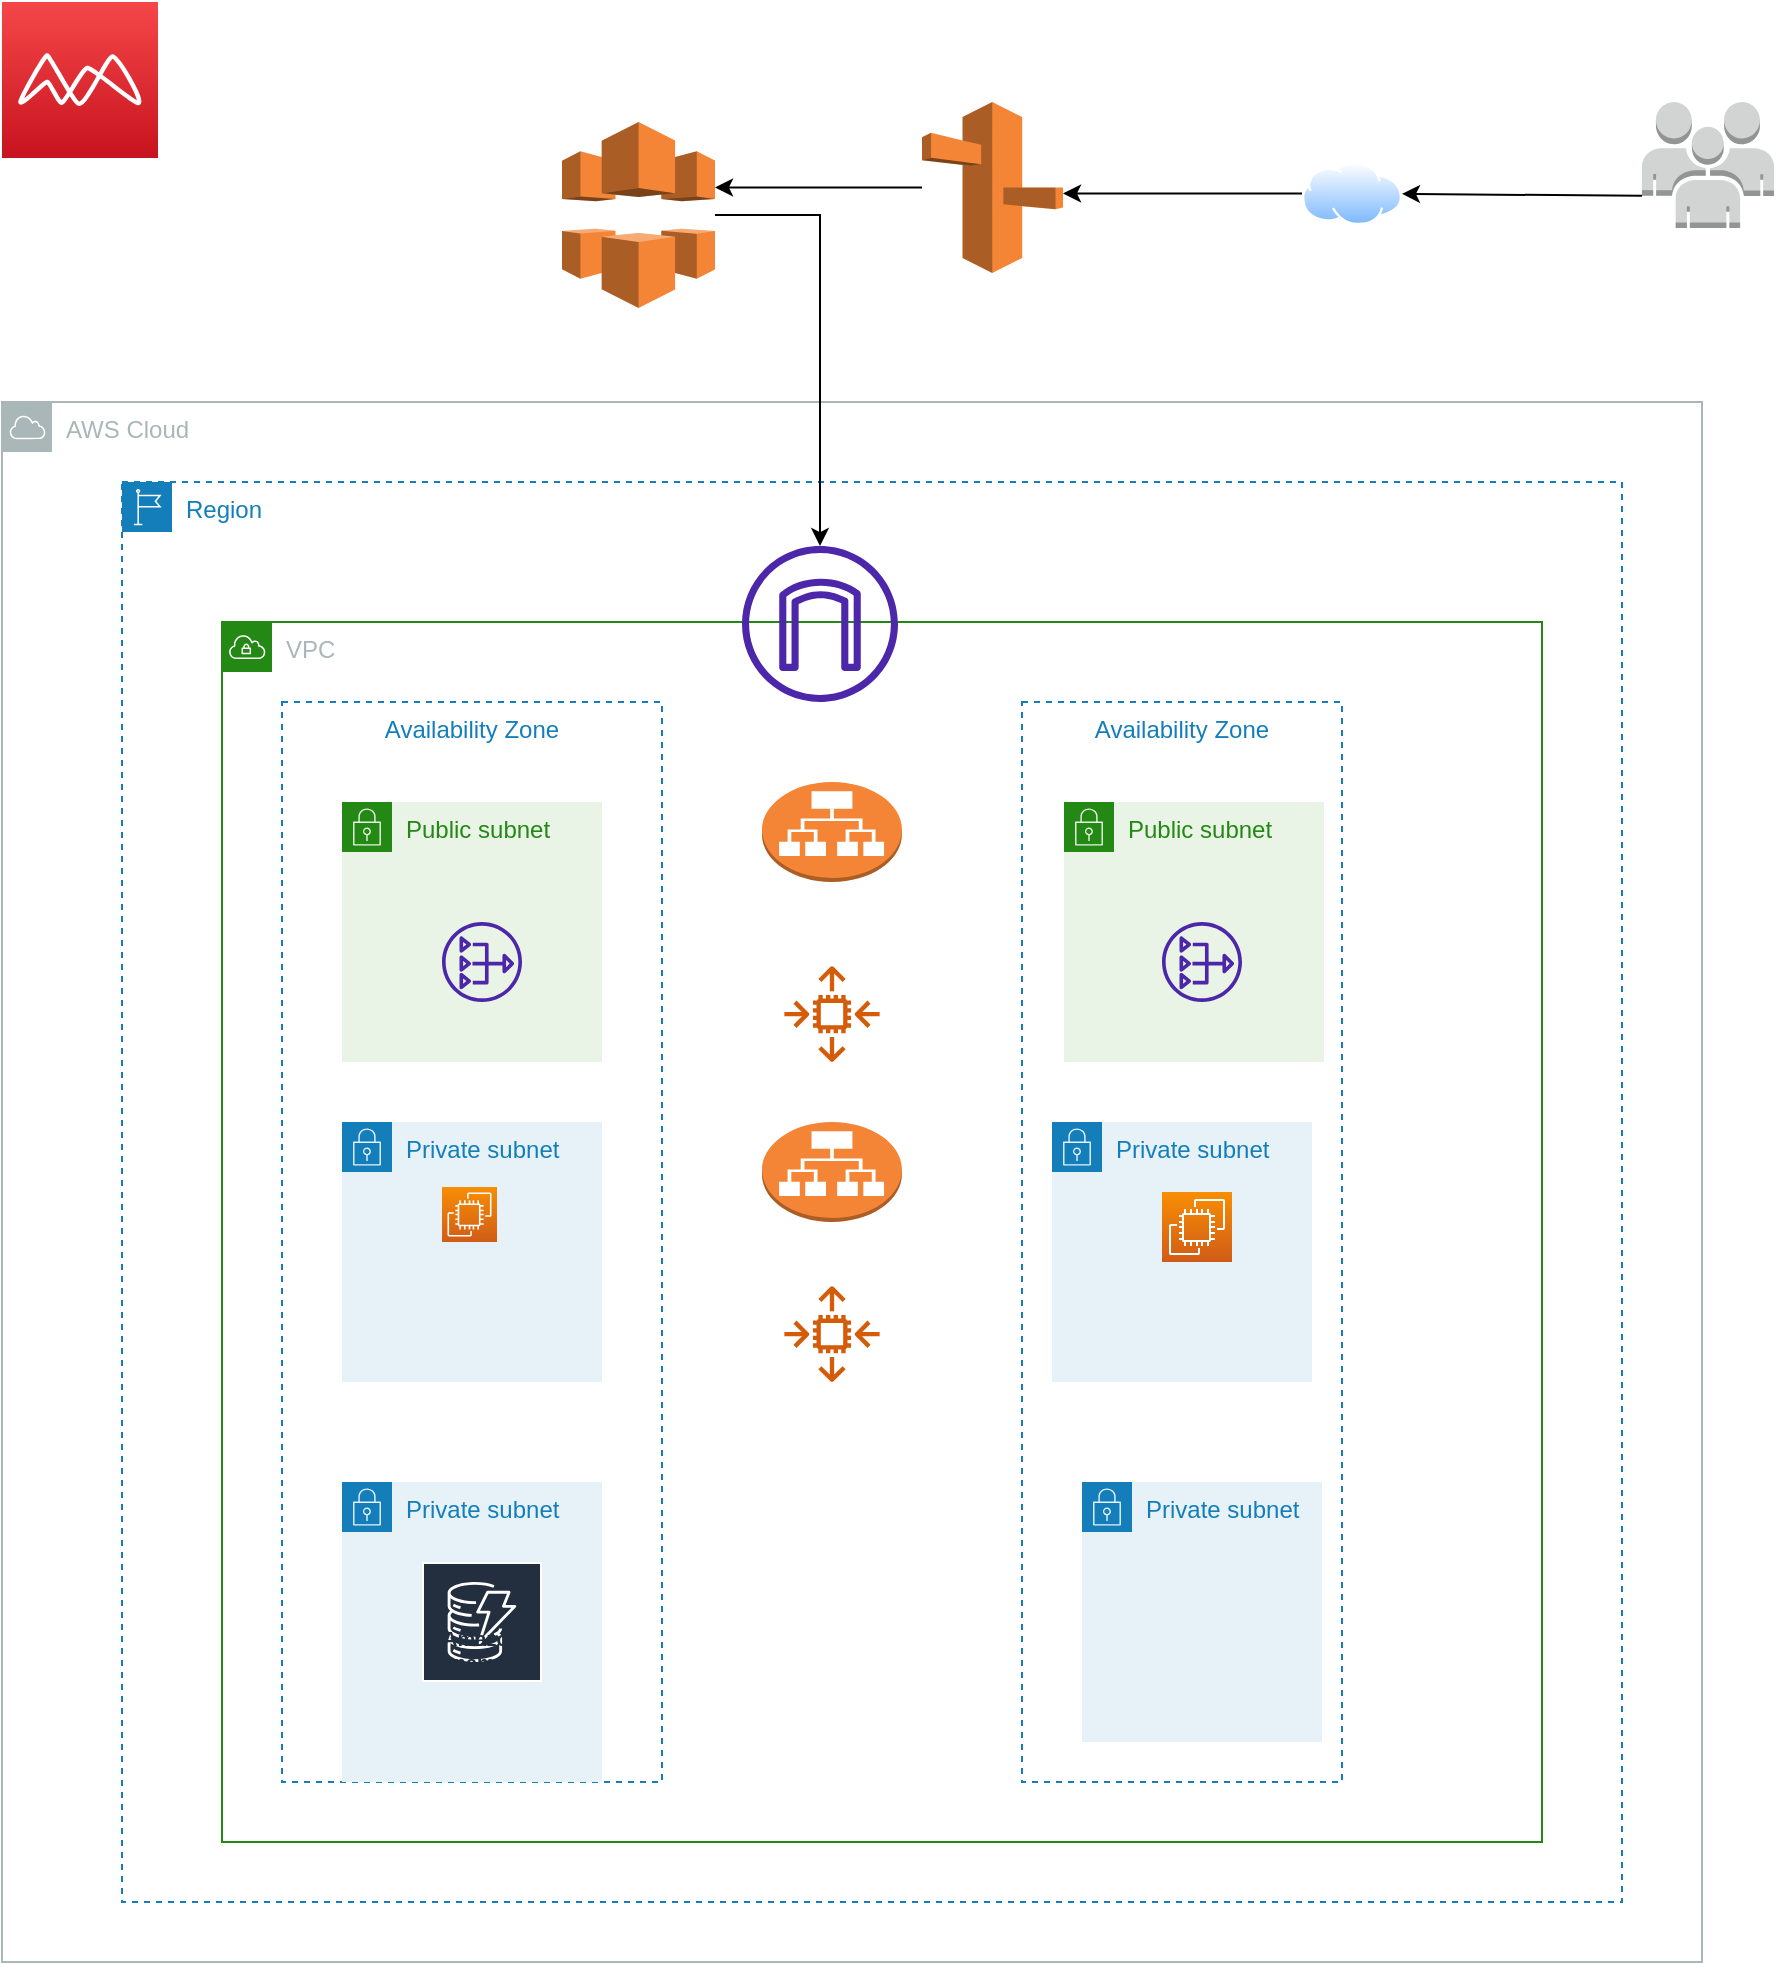 <mxfile version="20.8.20" type="github">
  <diagram name="Page-1" id="NLxuogxuORr8oeoWK63m">
    <mxGraphModel dx="1050" dy="1673" grid="1" gridSize="10" guides="1" tooltips="1" connect="1" arrows="1" fold="1" page="1" pageScale="1" pageWidth="850" pageHeight="1100" math="0" shadow="0">
      <root>
        <mxCell id="0" />
        <mxCell id="1" parent="0" />
        <mxCell id="YuFi27t8_82pa06BYhjL-1" value="AWS Cloud" style="sketch=0;outlineConnect=0;gradientColor=none;html=1;whiteSpace=wrap;fontSize=12;fontStyle=0;shape=mxgraph.aws4.group;grIcon=mxgraph.aws4.group_aws_cloud;strokeColor=#AAB7B8;fillColor=none;verticalAlign=top;align=left;spacingLeft=30;fontColor=#AAB7B8;dashed=0;" vertex="1" parent="1">
          <mxGeometry width="850" height="780" as="geometry" />
        </mxCell>
        <mxCell id="YuFi27t8_82pa06BYhjL-2" value="Region" style="points=[[0,0],[0.25,0],[0.5,0],[0.75,0],[1,0],[1,0.25],[1,0.5],[1,0.75],[1,1],[0.75,1],[0.5,1],[0.25,1],[0,1],[0,0.75],[0,0.5],[0,0.25]];outlineConnect=0;gradientColor=none;html=1;whiteSpace=wrap;fontSize=12;fontStyle=0;container=1;pointerEvents=0;collapsible=0;recursiveResize=0;shape=mxgraph.aws4.group;grIcon=mxgraph.aws4.group_region;strokeColor=#147EBA;fillColor=none;verticalAlign=top;align=left;spacingLeft=30;fontColor=#147EBA;dashed=1;" vertex="1" parent="1">
          <mxGeometry x="60" y="40" width="750" height="710" as="geometry" />
        </mxCell>
        <mxCell id="YuFi27t8_82pa06BYhjL-3" value="VPC" style="points=[[0,0],[0.25,0],[0.5,0],[0.75,0],[1,0],[1,0.25],[1,0.5],[1,0.75],[1,1],[0.75,1],[0.5,1],[0.25,1],[0,1],[0,0.75],[0,0.5],[0,0.25]];outlineConnect=0;gradientColor=none;html=1;whiteSpace=wrap;fontSize=12;fontStyle=0;container=1;pointerEvents=0;collapsible=0;recursiveResize=0;shape=mxgraph.aws4.group;grIcon=mxgraph.aws4.group_vpc;strokeColor=#248814;fillColor=none;verticalAlign=top;align=left;spacingLeft=30;fontColor=#AAB7B8;dashed=0;" vertex="1" parent="YuFi27t8_82pa06BYhjL-2">
          <mxGeometry x="50" y="70" width="660" height="610" as="geometry" />
        </mxCell>
        <mxCell id="YuFi27t8_82pa06BYhjL-5" value="Availability Zone" style="fillColor=none;strokeColor=#147EBA;dashed=1;verticalAlign=top;fontStyle=0;fontColor=#147EBA;" vertex="1" parent="YuFi27t8_82pa06BYhjL-3">
          <mxGeometry x="400" y="40" width="160" height="540" as="geometry" />
        </mxCell>
        <mxCell id="YuFi27t8_82pa06BYhjL-17" value="Availability Zone" style="fillColor=none;strokeColor=#147EBA;dashed=1;verticalAlign=top;fontStyle=0;fontColor=#147EBA;" vertex="1" parent="YuFi27t8_82pa06BYhjL-3">
          <mxGeometry x="30" y="40" width="190" height="540" as="geometry" />
        </mxCell>
        <mxCell id="YuFi27t8_82pa06BYhjL-18" value="Public subnet" style="points=[[0,0],[0.25,0],[0.5,0],[0.75,0],[1,0],[1,0.25],[1,0.5],[1,0.75],[1,1],[0.75,1],[0.5,1],[0.25,1],[0,1],[0,0.75],[0,0.5],[0,0.25]];outlineConnect=0;gradientColor=none;html=1;whiteSpace=wrap;fontSize=12;fontStyle=0;container=1;pointerEvents=0;collapsible=0;recursiveResize=0;shape=mxgraph.aws4.group;grIcon=mxgraph.aws4.group_security_group;grStroke=0;strokeColor=#248814;fillColor=#E9F3E6;verticalAlign=top;align=left;spacingLeft=30;fontColor=#248814;dashed=0;" vertex="1" parent="YuFi27t8_82pa06BYhjL-3">
          <mxGeometry x="60" y="90" width="130" height="130" as="geometry" />
        </mxCell>
        <mxCell id="YuFi27t8_82pa06BYhjL-21" value="Public subnet" style="points=[[0,0],[0.25,0],[0.5,0],[0.75,0],[1,0],[1,0.25],[1,0.5],[1,0.75],[1,1],[0.75,1],[0.5,1],[0.25,1],[0,1],[0,0.75],[0,0.5],[0,0.25]];outlineConnect=0;gradientColor=none;html=1;whiteSpace=wrap;fontSize=12;fontStyle=0;container=1;pointerEvents=0;collapsible=0;recursiveResize=0;shape=mxgraph.aws4.group;grIcon=mxgraph.aws4.group_security_group;grStroke=0;strokeColor=#248814;fillColor=#E9F3E6;verticalAlign=top;align=left;spacingLeft=30;fontColor=#248814;dashed=0;" vertex="1" parent="YuFi27t8_82pa06BYhjL-3">
          <mxGeometry x="421" y="90" width="130" height="130" as="geometry" />
        </mxCell>
        <mxCell id="YuFi27t8_82pa06BYhjL-22" value="Private subnet" style="points=[[0,0],[0.25,0],[0.5,0],[0.75,0],[1,0],[1,0.25],[1,0.5],[1,0.75],[1,1],[0.75,1],[0.5,1],[0.25,1],[0,1],[0,0.75],[0,0.5],[0,0.25]];outlineConnect=0;gradientColor=none;html=1;whiteSpace=wrap;fontSize=12;fontStyle=0;container=1;pointerEvents=0;collapsible=0;recursiveResize=0;shape=mxgraph.aws4.group;grIcon=mxgraph.aws4.group_security_group;grStroke=0;strokeColor=#147EBA;fillColor=#E6F2F8;verticalAlign=top;align=left;spacingLeft=30;fontColor=#147EBA;dashed=0;" vertex="1" parent="YuFi27t8_82pa06BYhjL-3">
          <mxGeometry x="60" y="250" width="130" height="130" as="geometry" />
        </mxCell>
        <mxCell id="YuFi27t8_82pa06BYhjL-29" value="" style="sketch=0;points=[[0,0,0],[0.25,0,0],[0.5,0,0],[0.75,0,0],[1,0,0],[0,1,0],[0.25,1,0],[0.5,1,0],[0.75,1,0],[1,1,0],[0,0.25,0],[0,0.5,0],[0,0.75,0],[1,0.25,0],[1,0.5,0],[1,0.75,0]];outlineConnect=0;fontColor=#232F3E;gradientColor=#F78E04;gradientDirection=north;fillColor=#D05C17;strokeColor=#ffffff;dashed=0;verticalLabelPosition=bottom;verticalAlign=top;align=center;html=1;fontSize=12;fontStyle=0;aspect=fixed;shape=mxgraph.aws4.resourceIcon;resIcon=mxgraph.aws4.ec2;" vertex="1" parent="YuFi27t8_82pa06BYhjL-22">
          <mxGeometry x="50" y="32.5" width="27.5" height="27.5" as="geometry" />
        </mxCell>
        <mxCell id="YuFi27t8_82pa06BYhjL-23" value="Private subnet" style="points=[[0,0],[0.25,0],[0.5,0],[0.75,0],[1,0],[1,0.25],[1,0.5],[1,0.75],[1,1],[0.75,1],[0.5,1],[0.25,1],[0,1],[0,0.75],[0,0.5],[0,0.25]];outlineConnect=0;gradientColor=none;html=1;whiteSpace=wrap;fontSize=12;fontStyle=0;container=1;pointerEvents=0;collapsible=0;recursiveResize=0;shape=mxgraph.aws4.group;grIcon=mxgraph.aws4.group_security_group;grStroke=0;strokeColor=#147EBA;fillColor=#E6F2F8;verticalAlign=top;align=left;spacingLeft=30;fontColor=#147EBA;dashed=0;" vertex="1" parent="YuFi27t8_82pa06BYhjL-3">
          <mxGeometry x="415" y="250" width="130" height="130" as="geometry" />
        </mxCell>
        <mxCell id="YuFi27t8_82pa06BYhjL-25" value="Private subnet" style="points=[[0,0],[0.25,0],[0.5,0],[0.75,0],[1,0],[1,0.25],[1,0.5],[1,0.75],[1,1],[0.75,1],[0.5,1],[0.25,1],[0,1],[0,0.75],[0,0.5],[0,0.25]];outlineConnect=0;gradientColor=none;html=1;whiteSpace=wrap;fontSize=12;fontStyle=0;container=1;pointerEvents=0;collapsible=0;recursiveResize=0;shape=mxgraph.aws4.group;grIcon=mxgraph.aws4.group_security_group;grStroke=0;strokeColor=#147EBA;fillColor=#E6F2F8;verticalAlign=top;align=left;spacingLeft=30;fontColor=#147EBA;dashed=0;" vertex="1" parent="YuFi27t8_82pa06BYhjL-3">
          <mxGeometry x="60" y="430" width="130" height="150" as="geometry" />
        </mxCell>
        <mxCell id="YuFi27t8_82pa06BYhjL-31" value="Amazon DynamoDB" style="sketch=0;outlineConnect=0;fontColor=#232F3E;gradientColor=none;strokeColor=#ffffff;fillColor=#232F3E;dashed=0;verticalLabelPosition=middle;verticalAlign=bottom;align=center;html=1;whiteSpace=wrap;fontSize=10;fontStyle=1;spacing=3;shape=mxgraph.aws4.productIcon;prIcon=mxgraph.aws4.dynamodb;" vertex="1" parent="YuFi27t8_82pa06BYhjL-25">
          <mxGeometry x="40" y="40" width="60" height="60" as="geometry" />
        </mxCell>
        <mxCell id="YuFi27t8_82pa06BYhjL-26" value="Private subnet" style="points=[[0,0],[0.25,0],[0.5,0],[0.75,0],[1,0],[1,0.25],[1,0.5],[1,0.75],[1,1],[0.75,1],[0.5,1],[0.25,1],[0,1],[0,0.75],[0,0.5],[0,0.25]];outlineConnect=0;gradientColor=none;html=1;whiteSpace=wrap;fontSize=12;fontStyle=0;container=1;pointerEvents=0;collapsible=0;recursiveResize=0;shape=mxgraph.aws4.group;grIcon=mxgraph.aws4.group_security_group;grStroke=0;strokeColor=#147EBA;fillColor=#E6F2F8;verticalAlign=top;align=left;spacingLeft=30;fontColor=#147EBA;dashed=0;" vertex="1" parent="YuFi27t8_82pa06BYhjL-3">
          <mxGeometry x="430" y="430" width="120" height="130" as="geometry" />
        </mxCell>
        <mxCell id="YuFi27t8_82pa06BYhjL-27" value="" style="sketch=0;outlineConnect=0;fontColor=#232F3E;gradientColor=none;fillColor=#4D27AA;strokeColor=none;dashed=0;verticalLabelPosition=bottom;verticalAlign=top;align=center;html=1;fontSize=12;fontStyle=0;aspect=fixed;pointerEvents=1;shape=mxgraph.aws4.nat_gateway;" vertex="1" parent="YuFi27t8_82pa06BYhjL-3">
          <mxGeometry x="110" y="150" width="40" height="40" as="geometry" />
        </mxCell>
        <mxCell id="YuFi27t8_82pa06BYhjL-28" value="" style="sketch=0;outlineConnect=0;fontColor=#232F3E;gradientColor=none;fillColor=#4D27AA;strokeColor=none;dashed=0;verticalLabelPosition=bottom;verticalAlign=top;align=center;html=1;fontSize=12;fontStyle=0;aspect=fixed;pointerEvents=1;shape=mxgraph.aws4.nat_gateway;" vertex="1" parent="YuFi27t8_82pa06BYhjL-3">
          <mxGeometry x="470" y="150" width="40" height="40" as="geometry" />
        </mxCell>
        <mxCell id="YuFi27t8_82pa06BYhjL-30" value="" style="sketch=0;points=[[0,0,0],[0.25,0,0],[0.5,0,0],[0.75,0,0],[1,0,0],[0,1,0],[0.25,1,0],[0.5,1,0],[0.75,1,0],[1,1,0],[0,0.25,0],[0,0.5,0],[0,0.75,0],[1,0.25,0],[1,0.5,0],[1,0.75,0]];outlineConnect=0;fontColor=#232F3E;gradientColor=#F78E04;gradientDirection=north;fillColor=#D05C17;strokeColor=#ffffff;dashed=0;verticalLabelPosition=bottom;verticalAlign=top;align=center;html=1;fontSize=12;fontStyle=0;aspect=fixed;shape=mxgraph.aws4.resourceIcon;resIcon=mxgraph.aws4.ec2;" vertex="1" parent="YuFi27t8_82pa06BYhjL-3">
          <mxGeometry x="470" y="285" width="35" height="35" as="geometry" />
        </mxCell>
        <mxCell id="YuFi27t8_82pa06BYhjL-38" value="" style="sketch=0;outlineConnect=0;fontColor=#232F3E;gradientColor=none;fillColor=#D45B07;strokeColor=none;dashed=0;verticalLabelPosition=bottom;verticalAlign=top;align=center;html=1;fontSize=12;fontStyle=0;aspect=fixed;pointerEvents=1;shape=mxgraph.aws4.auto_scaling2;" vertex="1" parent="YuFi27t8_82pa06BYhjL-3">
          <mxGeometry x="281" y="172" width="48" height="48" as="geometry" />
        </mxCell>
        <mxCell id="YuFi27t8_82pa06BYhjL-39" value="" style="sketch=0;outlineConnect=0;fontColor=#232F3E;gradientColor=none;fillColor=#D45B07;strokeColor=none;dashed=0;verticalLabelPosition=bottom;verticalAlign=top;align=center;html=1;fontSize=12;fontStyle=0;aspect=fixed;pointerEvents=1;shape=mxgraph.aws4.auto_scaling2;" vertex="1" parent="YuFi27t8_82pa06BYhjL-3">
          <mxGeometry x="281" y="332" width="48" height="48" as="geometry" />
        </mxCell>
        <mxCell id="YuFi27t8_82pa06BYhjL-11" value="" style="sketch=0;outlineConnect=0;fontColor=#232F3E;gradientColor=none;fillColor=#4D27AA;strokeColor=none;dashed=0;verticalLabelPosition=bottom;verticalAlign=top;align=center;html=1;fontSize=12;fontStyle=0;aspect=fixed;pointerEvents=1;shape=mxgraph.aws4.internet_gateway;" vertex="1" parent="YuFi27t8_82pa06BYhjL-2">
          <mxGeometry x="310" y="32" width="78" height="78" as="geometry" />
        </mxCell>
        <mxCell id="YuFi27t8_82pa06BYhjL-6" value="" style="outlineConnect=0;dashed=0;verticalLabelPosition=bottom;verticalAlign=top;align=center;html=1;shape=mxgraph.aws3.users;fillColor=#D2D3D3;gradientColor=none;" vertex="1" parent="1">
          <mxGeometry x="820" y="-150" width="66" height="63" as="geometry" />
        </mxCell>
        <mxCell id="YuFi27t8_82pa06BYhjL-13" value="" style="edgeStyle=orthogonalEdgeStyle;rounded=0;orthogonalLoop=1;jettySize=auto;html=1;" edge="1" parent="1" source="YuFi27t8_82pa06BYhjL-7" target="YuFi27t8_82pa06BYhjL-8">
          <mxGeometry relative="1" as="geometry">
            <Array as="points">
              <mxPoint x="560" y="-104" />
              <mxPoint x="560" y="-104" />
            </Array>
          </mxGeometry>
        </mxCell>
        <mxCell id="YuFi27t8_82pa06BYhjL-7" value="" style="aspect=fixed;perimeter=ellipsePerimeter;html=1;align=center;shadow=0;dashed=0;spacingTop=3;image;image=img/lib/active_directory/internet_cloud.svg;" vertex="1" parent="1">
          <mxGeometry x="650" y="-120" width="50" height="31.5" as="geometry" />
        </mxCell>
        <mxCell id="YuFi27t8_82pa06BYhjL-14" value="" style="edgeStyle=orthogonalEdgeStyle;rounded=0;orthogonalLoop=1;jettySize=auto;html=1;" edge="1" parent="1" source="YuFi27t8_82pa06BYhjL-8" target="YuFi27t8_82pa06BYhjL-9">
          <mxGeometry relative="1" as="geometry">
            <Array as="points">
              <mxPoint x="380" y="-107" />
              <mxPoint x="380" y="-107" />
            </Array>
          </mxGeometry>
        </mxCell>
        <mxCell id="YuFi27t8_82pa06BYhjL-8" value="" style="outlineConnect=0;dashed=0;verticalLabelPosition=bottom;verticalAlign=top;align=center;html=1;shape=mxgraph.aws3.route_53;fillColor=#F58536;gradientColor=none;" vertex="1" parent="1">
          <mxGeometry x="460" y="-150" width="70.5" height="85.5" as="geometry" />
        </mxCell>
        <mxCell id="YuFi27t8_82pa06BYhjL-15" style="edgeStyle=orthogonalEdgeStyle;rounded=0;orthogonalLoop=1;jettySize=auto;html=1;" edge="1" parent="1" source="YuFi27t8_82pa06BYhjL-9" target="YuFi27t8_82pa06BYhjL-11">
          <mxGeometry relative="1" as="geometry" />
        </mxCell>
        <mxCell id="YuFi27t8_82pa06BYhjL-9" value="" style="outlineConnect=0;dashed=0;verticalLabelPosition=bottom;verticalAlign=top;align=center;html=1;shape=mxgraph.aws3.cloudfront;fillColor=#F58536;gradientColor=none;" vertex="1" parent="1">
          <mxGeometry x="280" y="-140" width="76.5" height="93" as="geometry" />
        </mxCell>
        <mxCell id="YuFi27t8_82pa06BYhjL-10" value="" style="sketch=0;points=[[0,0,0],[0.25,0,0],[0.5,0,0],[0.75,0,0],[1,0,0],[0,1,0],[0.25,1,0],[0.5,1,0],[0.75,1,0],[1,1,0],[0,0.25,0],[0,0.5,0],[0,0.75,0],[1,0.25,0],[1,0.5,0],[1,0.75,0]];outlineConnect=0;fontColor=#232F3E;gradientColor=#F54749;gradientDirection=north;fillColor=#C7131F;strokeColor=#ffffff;dashed=0;verticalLabelPosition=bottom;verticalAlign=top;align=center;html=1;fontSize=12;fontStyle=0;aspect=fixed;shape=mxgraph.aws4.resourceIcon;resIcon=mxgraph.aws4.macie;" vertex="1" parent="1">
          <mxGeometry y="-200" width="78" height="78" as="geometry" />
        </mxCell>
        <mxCell id="YuFi27t8_82pa06BYhjL-12" value="" style="endArrow=classic;html=1;rounded=0;exitX=0;exitY=0.745;exitDx=0;exitDy=0;exitPerimeter=0;" edge="1" parent="1" source="YuFi27t8_82pa06BYhjL-6" target="YuFi27t8_82pa06BYhjL-7">
          <mxGeometry width="50" height="50" relative="1" as="geometry">
            <mxPoint x="760" y="-88.5" as="sourcePoint" />
            <mxPoint x="810" y="-138.5" as="targetPoint" />
          </mxGeometry>
        </mxCell>
        <mxCell id="YuFi27t8_82pa06BYhjL-32" value="" style="outlineConnect=0;dashed=0;verticalLabelPosition=bottom;verticalAlign=top;align=center;html=1;shape=mxgraph.aws3.application_load_balancer;fillColor=#F58536;gradientColor=none;" vertex="1" parent="1">
          <mxGeometry x="380" y="190" width="70" height="50" as="geometry" />
        </mxCell>
        <mxCell id="YuFi27t8_82pa06BYhjL-33" value="" style="outlineConnect=0;dashed=0;verticalLabelPosition=bottom;verticalAlign=top;align=center;html=1;shape=mxgraph.aws3.application_load_balancer;fillColor=#F58536;gradientColor=none;" vertex="1" parent="1">
          <mxGeometry x="380" y="360" width="70" height="50" as="geometry" />
        </mxCell>
      </root>
    </mxGraphModel>
  </diagram>
</mxfile>
